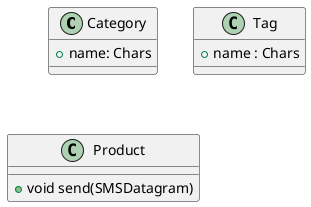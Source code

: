 @startuml models
class Category {
    + name: Chars
}
class Tag {
    + name : Chars
}
class Product {
    + void send(SMSDatagram)
}
@enduml